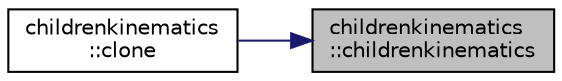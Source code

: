digraph "childrenkinematics::childrenkinematics"
{
 // INTERACTIVE_SVG=YES
 // LATEX_PDF_SIZE
  edge [fontname="Helvetica",fontsize="10",labelfontname="Helvetica",labelfontsize="10"];
  node [fontname="Helvetica",fontsize="10",shape=record];
  rankdir="RL";
  Node1 [label="childrenkinematics\l::childrenkinematics",height=0.2,width=0.4,color="black", fillcolor="grey75", style="filled", fontcolor="black",tooltip=" "];
  Node1 -> Node2 [dir="back",color="midnightblue",fontsize="10",style="solid",fontname="Helvetica"];
  Node2 [label="childrenkinematics\l::clone",height=0.2,width=0.4,color="black", fillcolor="white", style="filled",URL="$classchildrenkinematics.html#ab718a88fa801358a3f3d8cf8626a8283",tooltip=" "];
}
